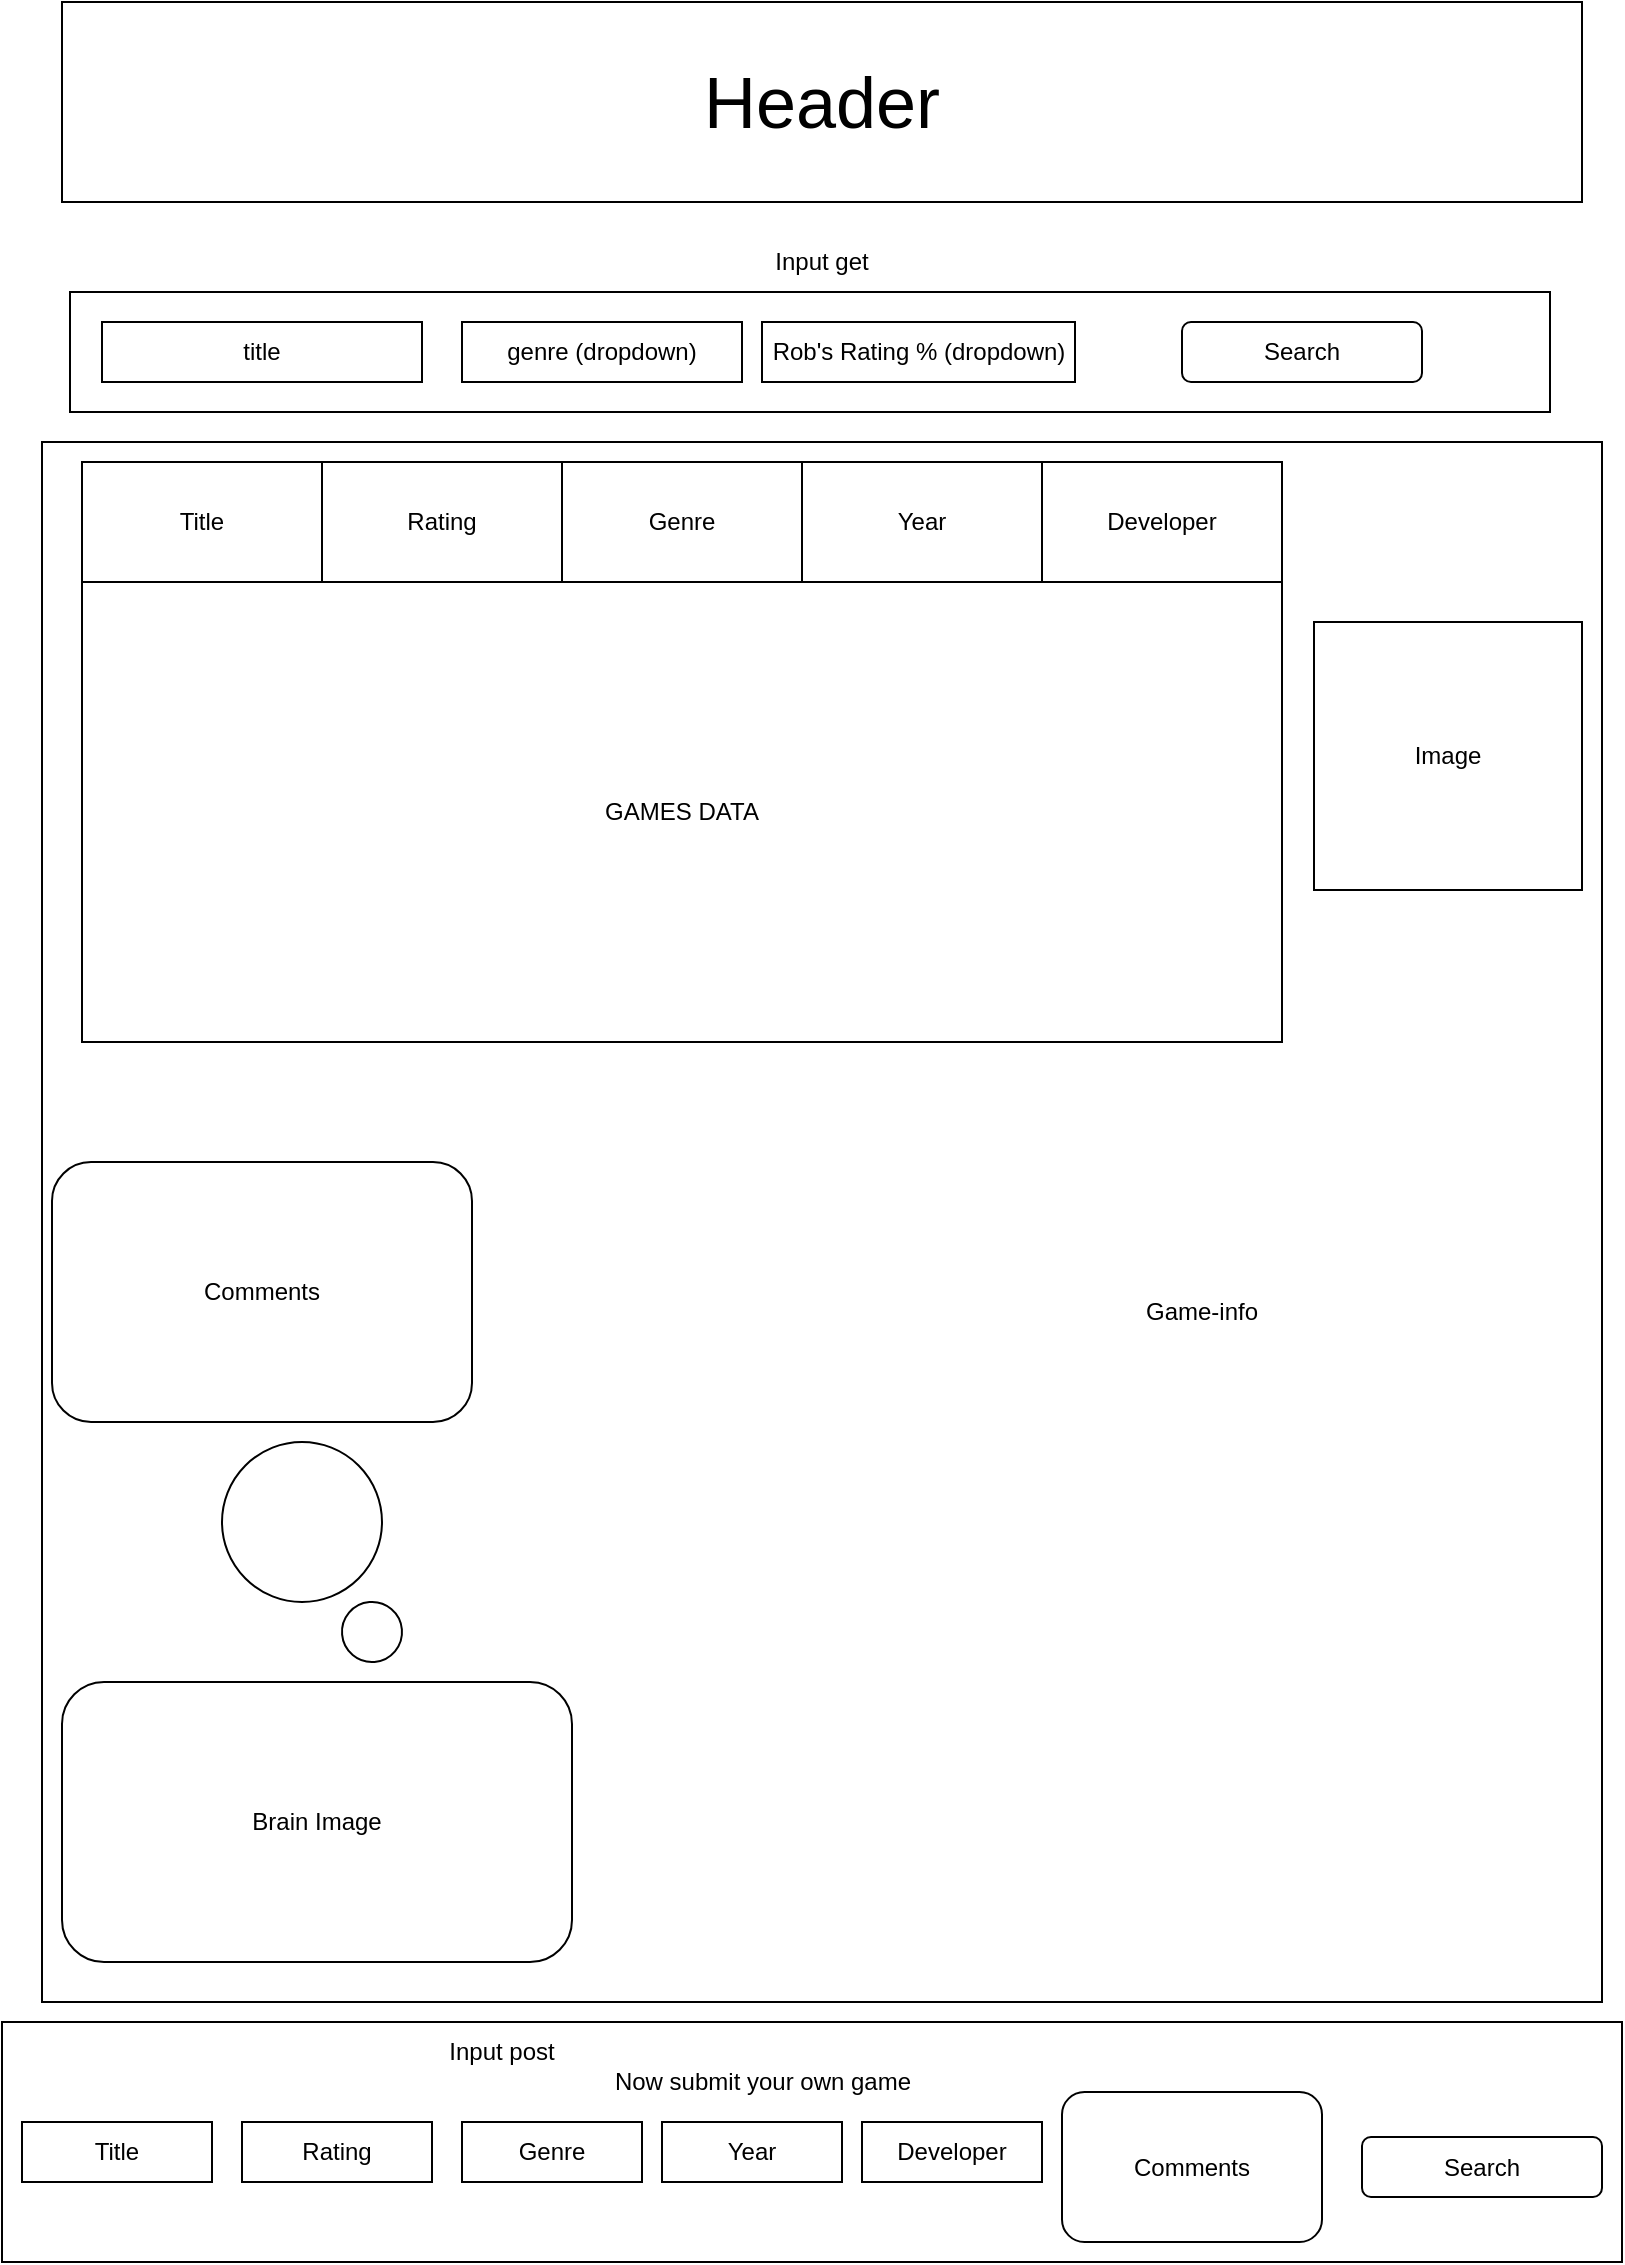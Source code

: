 <mxfile>
    <diagram id="1A3PFKHJdJTwILNcur-N" name="Page-1">
        <mxGraphModel dx="1287" dy="664" grid="1" gridSize="10" guides="1" tooltips="1" connect="1" arrows="1" fold="1" page="1" pageScale="1" pageWidth="827" pageHeight="1169" math="0" shadow="0">
            <root>
                <mxCell id="0"/>
                <mxCell id="1" parent="0"/>
                <mxCell id="2" value="&lt;font style=&quot;font-size: 36px&quot;&gt;Header&lt;/font&gt;" style="rounded=0;whiteSpace=wrap;html=1;" vertex="1" parent="1">
                    <mxGeometry x="40" y="20" width="760" height="100" as="geometry"/>
                </mxCell>
                <mxCell id="3" value="" style="rounded=0;whiteSpace=wrap;html=1;fontSize=36;" vertex="1" parent="1">
                    <mxGeometry x="44" y="165" width="740" height="60" as="geometry"/>
                </mxCell>
                <mxCell id="4" value="title" style="rounded=0;whiteSpace=wrap;html=1;fontSize=12;" vertex="1" parent="1">
                    <mxGeometry x="60" y="180" width="160" height="30" as="geometry"/>
                </mxCell>
                <mxCell id="5" value="genre (dropdown)" style="rounded=0;whiteSpace=wrap;html=1;fontSize=12;" vertex="1" parent="1">
                    <mxGeometry x="240" y="180" width="140" height="30" as="geometry"/>
                </mxCell>
                <mxCell id="7" value="Rob's Rating % (dropdown)" style="rounded=0;whiteSpace=wrap;html=1;fontSize=12;" vertex="1" parent="1">
                    <mxGeometry x="390" y="180" width="156.5" height="30" as="geometry"/>
                </mxCell>
                <mxCell id="9" value="Search" style="rounded=1;whiteSpace=wrap;html=1;fontSize=12;" vertex="1" parent="1">
                    <mxGeometry x="600" y="180" width="120" height="30" as="geometry"/>
                </mxCell>
                <mxCell id="12" value="Title" style="rounded=0;whiteSpace=wrap;html=1;fontSize=12;" vertex="1" parent="1">
                    <mxGeometry x="50" y="250" width="120" height="60" as="geometry"/>
                </mxCell>
                <mxCell id="13" value="Rating" style="rounded=0;whiteSpace=wrap;html=1;fontSize=12;" vertex="1" parent="1">
                    <mxGeometry x="170" y="250" width="120" height="60" as="geometry"/>
                </mxCell>
                <mxCell id="14" value="Genre" style="rounded=0;whiteSpace=wrap;html=1;fontSize=12;" vertex="1" parent="1">
                    <mxGeometry x="290" y="250" width="120" height="60" as="geometry"/>
                </mxCell>
                <mxCell id="15" value="Year" style="rounded=0;whiteSpace=wrap;html=1;fontSize=12;" vertex="1" parent="1">
                    <mxGeometry x="410" y="250" width="120" height="60" as="geometry"/>
                </mxCell>
                <mxCell id="16" value="Developer" style="rounded=0;whiteSpace=wrap;html=1;fontSize=12;" vertex="1" parent="1">
                    <mxGeometry x="530" y="250" width="120" height="60" as="geometry"/>
                </mxCell>
                <mxCell id="17" value="Image" style="whiteSpace=wrap;html=1;aspect=fixed;fontSize=12;" vertex="1" parent="1">
                    <mxGeometry x="666" y="330" width="134" height="134" as="geometry"/>
                </mxCell>
                <mxCell id="18" value="GAMES DATA" style="rounded=0;whiteSpace=wrap;html=1;fontSize=12;" vertex="1" parent="1">
                    <mxGeometry x="50" y="310" width="600" height="230" as="geometry"/>
                </mxCell>
                <mxCell id="19" value="Comments" style="rounded=1;whiteSpace=wrap;html=1;fontSize=12;" vertex="1" parent="1">
                    <mxGeometry x="35" y="600" width="210" height="130" as="geometry"/>
                </mxCell>
                <mxCell id="20" value="" style="ellipse;whiteSpace=wrap;html=1;aspect=fixed;fontSize=12;" vertex="1" parent="1">
                    <mxGeometry x="120" y="740" width="80" height="80" as="geometry"/>
                </mxCell>
                <mxCell id="21" value="" style="ellipse;whiteSpace=wrap;html=1;aspect=fixed;fontSize=12;rotation=-185;" vertex="1" parent="1">
                    <mxGeometry x="180" y="820" width="30" height="30" as="geometry"/>
                </mxCell>
                <mxCell id="22" value="Brain Image" style="rounded=1;whiteSpace=wrap;html=1;fontSize=12;" vertex="1" parent="1">
                    <mxGeometry x="40" y="860" width="255" height="140" as="geometry"/>
                </mxCell>
                <mxCell id="23" value="Now submit your own game" style="text;html=1;align=center;verticalAlign=middle;resizable=0;points=[];autosize=1;strokeColor=none;fillColor=none;fontSize=12;" vertex="1" parent="1">
                    <mxGeometry x="310" y="1050" width="160" height="20" as="geometry"/>
                </mxCell>
                <mxCell id="24" value="Title" style="rounded=0;whiteSpace=wrap;html=1;fontSize=12;" vertex="1" parent="1">
                    <mxGeometry x="20" y="1080" width="95" height="30" as="geometry"/>
                </mxCell>
                <mxCell id="25" value="Rating" style="rounded=0;whiteSpace=wrap;html=1;fontSize=12;" vertex="1" parent="1">
                    <mxGeometry x="130" y="1080" width="95" height="30" as="geometry"/>
                </mxCell>
                <mxCell id="26" value="Genre" style="rounded=0;whiteSpace=wrap;html=1;fontSize=12;" vertex="1" parent="1">
                    <mxGeometry x="240" y="1080" width="90" height="30" as="geometry"/>
                </mxCell>
                <mxCell id="27" value="Year" style="rounded=0;whiteSpace=wrap;html=1;fontSize=12;" vertex="1" parent="1">
                    <mxGeometry x="340" y="1080" width="90" height="30" as="geometry"/>
                </mxCell>
                <mxCell id="29" value="Developer" style="rounded=0;whiteSpace=wrap;html=1;fontSize=12;" vertex="1" parent="1">
                    <mxGeometry x="440" y="1080" width="90" height="30" as="geometry"/>
                </mxCell>
                <mxCell id="30" value="Comments" style="rounded=1;whiteSpace=wrap;html=1;fontSize=12;" vertex="1" parent="1">
                    <mxGeometry x="540" y="1065" width="130" height="75" as="geometry"/>
                </mxCell>
                <mxCell id="31" value="Input get" style="text;html=1;strokeColor=none;fillColor=none;align=center;verticalAlign=middle;whiteSpace=wrap;rounded=0;fontSize=12;" vertex="1" parent="1">
                    <mxGeometry x="390" y="135" width="60" height="30" as="geometry"/>
                </mxCell>
                <mxCell id="33" value="" style="rounded=0;whiteSpace=wrap;html=1;fontSize=12;fillColor=none;" vertex="1" parent="1">
                    <mxGeometry x="30" y="240" width="780" height="780" as="geometry"/>
                </mxCell>
                <mxCell id="34" value="Game-info" style="text;html=1;strokeColor=none;fillColor=none;align=center;verticalAlign=middle;whiteSpace=wrap;rounded=0;fontSize=12;" vertex="1" parent="1">
                    <mxGeometry x="580" y="660" width="60" height="30" as="geometry"/>
                </mxCell>
                <mxCell id="36" value="Search" style="rounded=1;whiteSpace=wrap;html=1;fontSize=12;" vertex="1" parent="1">
                    <mxGeometry x="690" y="1087.5" width="120" height="30" as="geometry"/>
                </mxCell>
                <mxCell id="37" value="" style="rounded=0;whiteSpace=wrap;html=1;fontSize=12;fillColor=none;" vertex="1" parent="1">
                    <mxGeometry x="10" y="1030" width="810" height="120" as="geometry"/>
                </mxCell>
                <mxCell id="38" value="Input post" style="text;html=1;strokeColor=none;fillColor=none;align=center;verticalAlign=middle;whiteSpace=wrap;rounded=0;fontSize=12;" vertex="1" parent="1">
                    <mxGeometry x="230" y="1030" width="60" height="30" as="geometry"/>
                </mxCell>
            </root>
        </mxGraphModel>
    </diagram>
</mxfile>